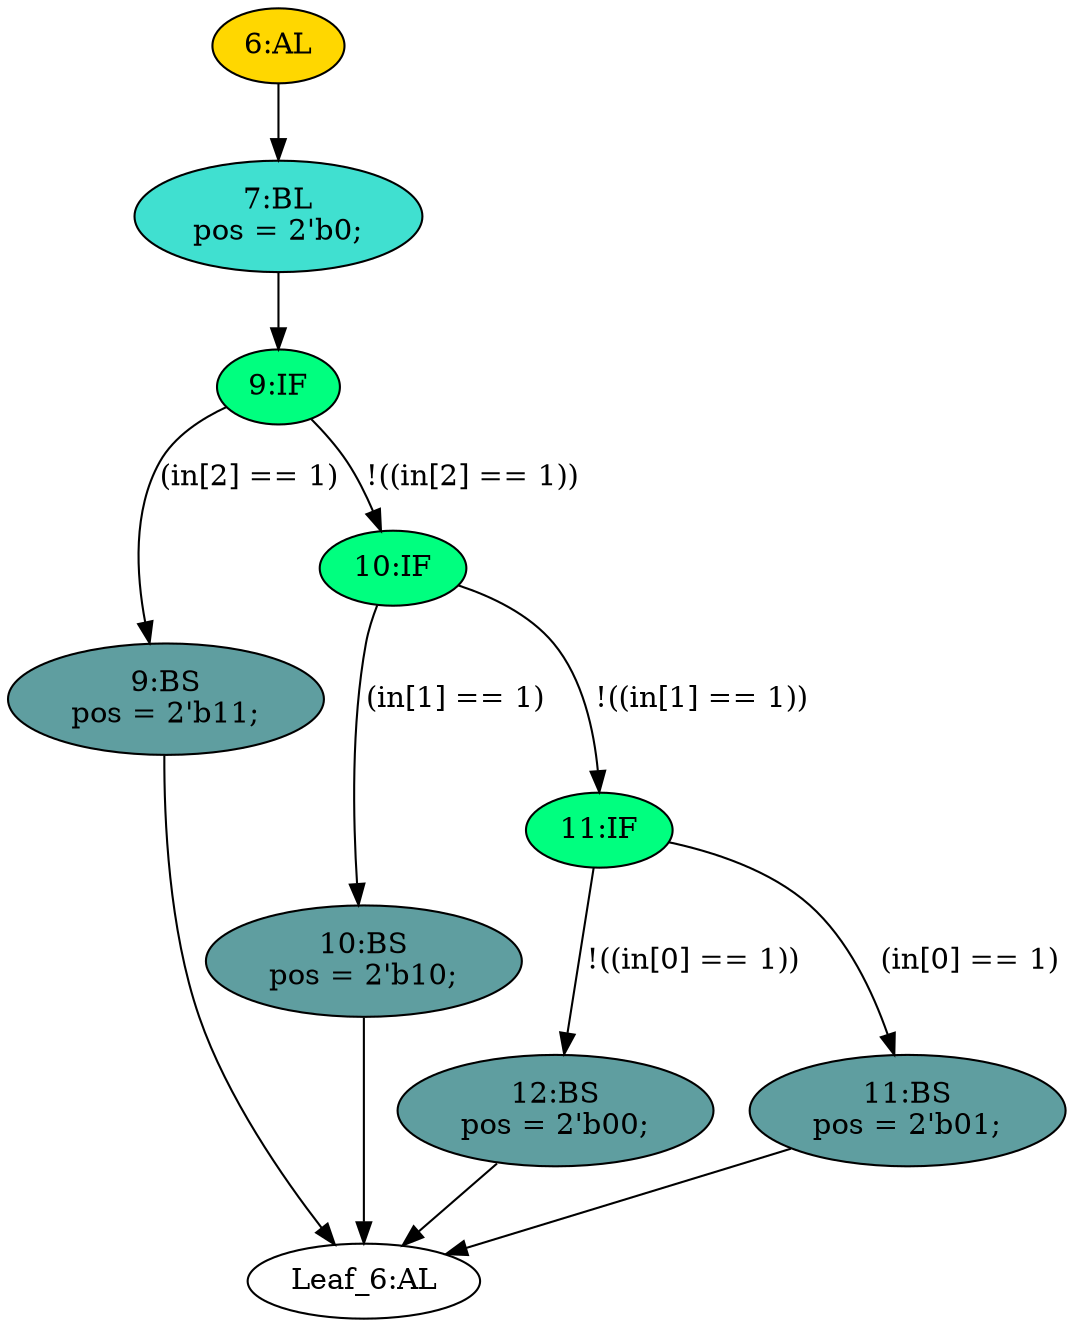 strict digraph "" {
	node [label="\N"];
	"9:BS"	[ast="<pyverilog.vparser.ast.BlockingSubstitution object at 0x7f935dcc60d0>",
		fillcolor=cadetblue,
		label="9:BS
pos = 2'b11;",
		statements="[<pyverilog.vparser.ast.BlockingSubstitution object at 0x7f935dcc60d0>]",
		style=filled,
		typ=BlockingSubstitution];
	"Leaf_6:AL"	[def_var="['pos']",
		label="Leaf_6:AL"];
	"9:BS" -> "Leaf_6:AL"	[cond="[]",
		lineno=None];
	"10:BS"	[ast="<pyverilog.vparser.ast.BlockingSubstitution object at 0x7f935dcc6350>",
		fillcolor=cadetblue,
		label="10:BS
pos = 2'b10;",
		statements="[<pyverilog.vparser.ast.BlockingSubstitution object at 0x7f935dcc6350>]",
		style=filled,
		typ=BlockingSubstitution];
	"10:BS" -> "Leaf_6:AL"	[cond="[]",
		lineno=None];
	"9:IF"	[ast="<pyverilog.vparser.ast.IfStatement object at 0x7f935dcc6510>",
		fillcolor=springgreen,
		label="9:IF",
		statements="[]",
		style=filled,
		typ=IfStatement];
	"9:IF" -> "9:BS"	[cond="['in']",
		label="(in[2] == 1)",
		lineno=9];
	"10:IF"	[ast="<pyverilog.vparser.ast.IfStatement object at 0x7f935dcc6610>",
		fillcolor=springgreen,
		label="10:IF",
		statements="[]",
		style=filled,
		typ=IfStatement];
	"9:IF" -> "10:IF"	[cond="['in']",
		label="!((in[2] == 1))",
		lineno=9];
	"12:BS"	[ast="<pyverilog.vparser.ast.BlockingSubstitution object at 0x7f935dcc6690>",
		fillcolor=cadetblue,
		label="12:BS
pos = 2'b00;",
		statements="[<pyverilog.vparser.ast.BlockingSubstitution object at 0x7f935dcc6690>]",
		style=filled,
		typ=BlockingSubstitution];
	"12:BS" -> "Leaf_6:AL"	[cond="[]",
		lineno=None];
	"10:IF" -> "10:BS"	[cond="['in']",
		label="(in[1] == 1)",
		lineno=10];
	"11:IF"	[ast="<pyverilog.vparser.ast.IfStatement object at 0x7f935dcc6650>",
		fillcolor=springgreen,
		label="11:IF",
		statements="[]",
		style=filled,
		typ=IfStatement];
	"10:IF" -> "11:IF"	[cond="['in']",
		label="!((in[1] == 1))",
		lineno=10];
	"11:IF" -> "12:BS"	[cond="['in']",
		label="!((in[0] == 1))",
		lineno=11];
	"11:BS"	[ast="<pyverilog.vparser.ast.BlockingSubstitution object at 0x7f935dcc6e10>",
		fillcolor=cadetblue,
		label="11:BS
pos = 2'b01;",
		statements="[<pyverilog.vparser.ast.BlockingSubstitution object at 0x7f935dcc6e10>]",
		style=filled,
		typ=BlockingSubstitution];
	"11:IF" -> "11:BS"	[cond="['in']",
		label="(in[0] == 1)",
		lineno=11];
	"7:BL"	[ast="<pyverilog.vparser.ast.Block object at 0x7f935dcef490>",
		fillcolor=turquoise,
		label="7:BL
pos = 2'b0;",
		statements="[<pyverilog.vparser.ast.BlockingSubstitution object at 0x7f935dcef350>]",
		style=filled,
		typ=Block];
	"7:BL" -> "9:IF"	[cond="[]",
		lineno=None];
	"6:AL"	[ast="<pyverilog.vparser.ast.Always object at 0x7f935dcef4d0>",
		clk_sens=False,
		fillcolor=gold,
		label="6:AL",
		sens="['in']",
		statements="[]",
		style=filled,
		typ=Always,
		use_var="['in']"];
	"6:AL" -> "7:BL"	[cond="[]",
		lineno=None];
	"11:BS" -> "Leaf_6:AL"	[cond="[]",
		lineno=None];
}

